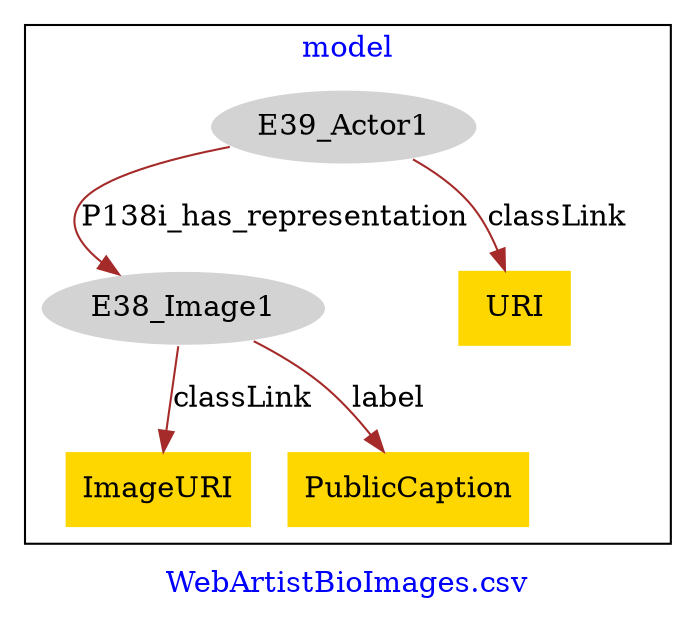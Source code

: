 digraph n0 {
fontcolor="blue"
remincross="true"
label="WebArtistBioImages.csv"
subgraph cluster {
label="model"
n2[style="filled",color="white",fillcolor="lightgray",label="E39_Actor1"];
n3[style="filled",color="white",fillcolor="lightgray",label="E38_Image1"];
n4[shape="plaintext",style="filled",fillcolor="gold",label="ImageURI"];
n5[shape="plaintext",style="filled",fillcolor="gold",label="PublicCaption"];
n6[shape="plaintext",style="filled",fillcolor="gold",label="URI"];
}
n2 -> n3[color="brown",fontcolor="black",label="P138i_has_representation"]
n3 -> n4[color="brown",fontcolor="black",label="classLink"]
n3 -> n5[color="brown",fontcolor="black",label="label"]
n2 -> n6[color="brown",fontcolor="black",label="classLink"]
}
